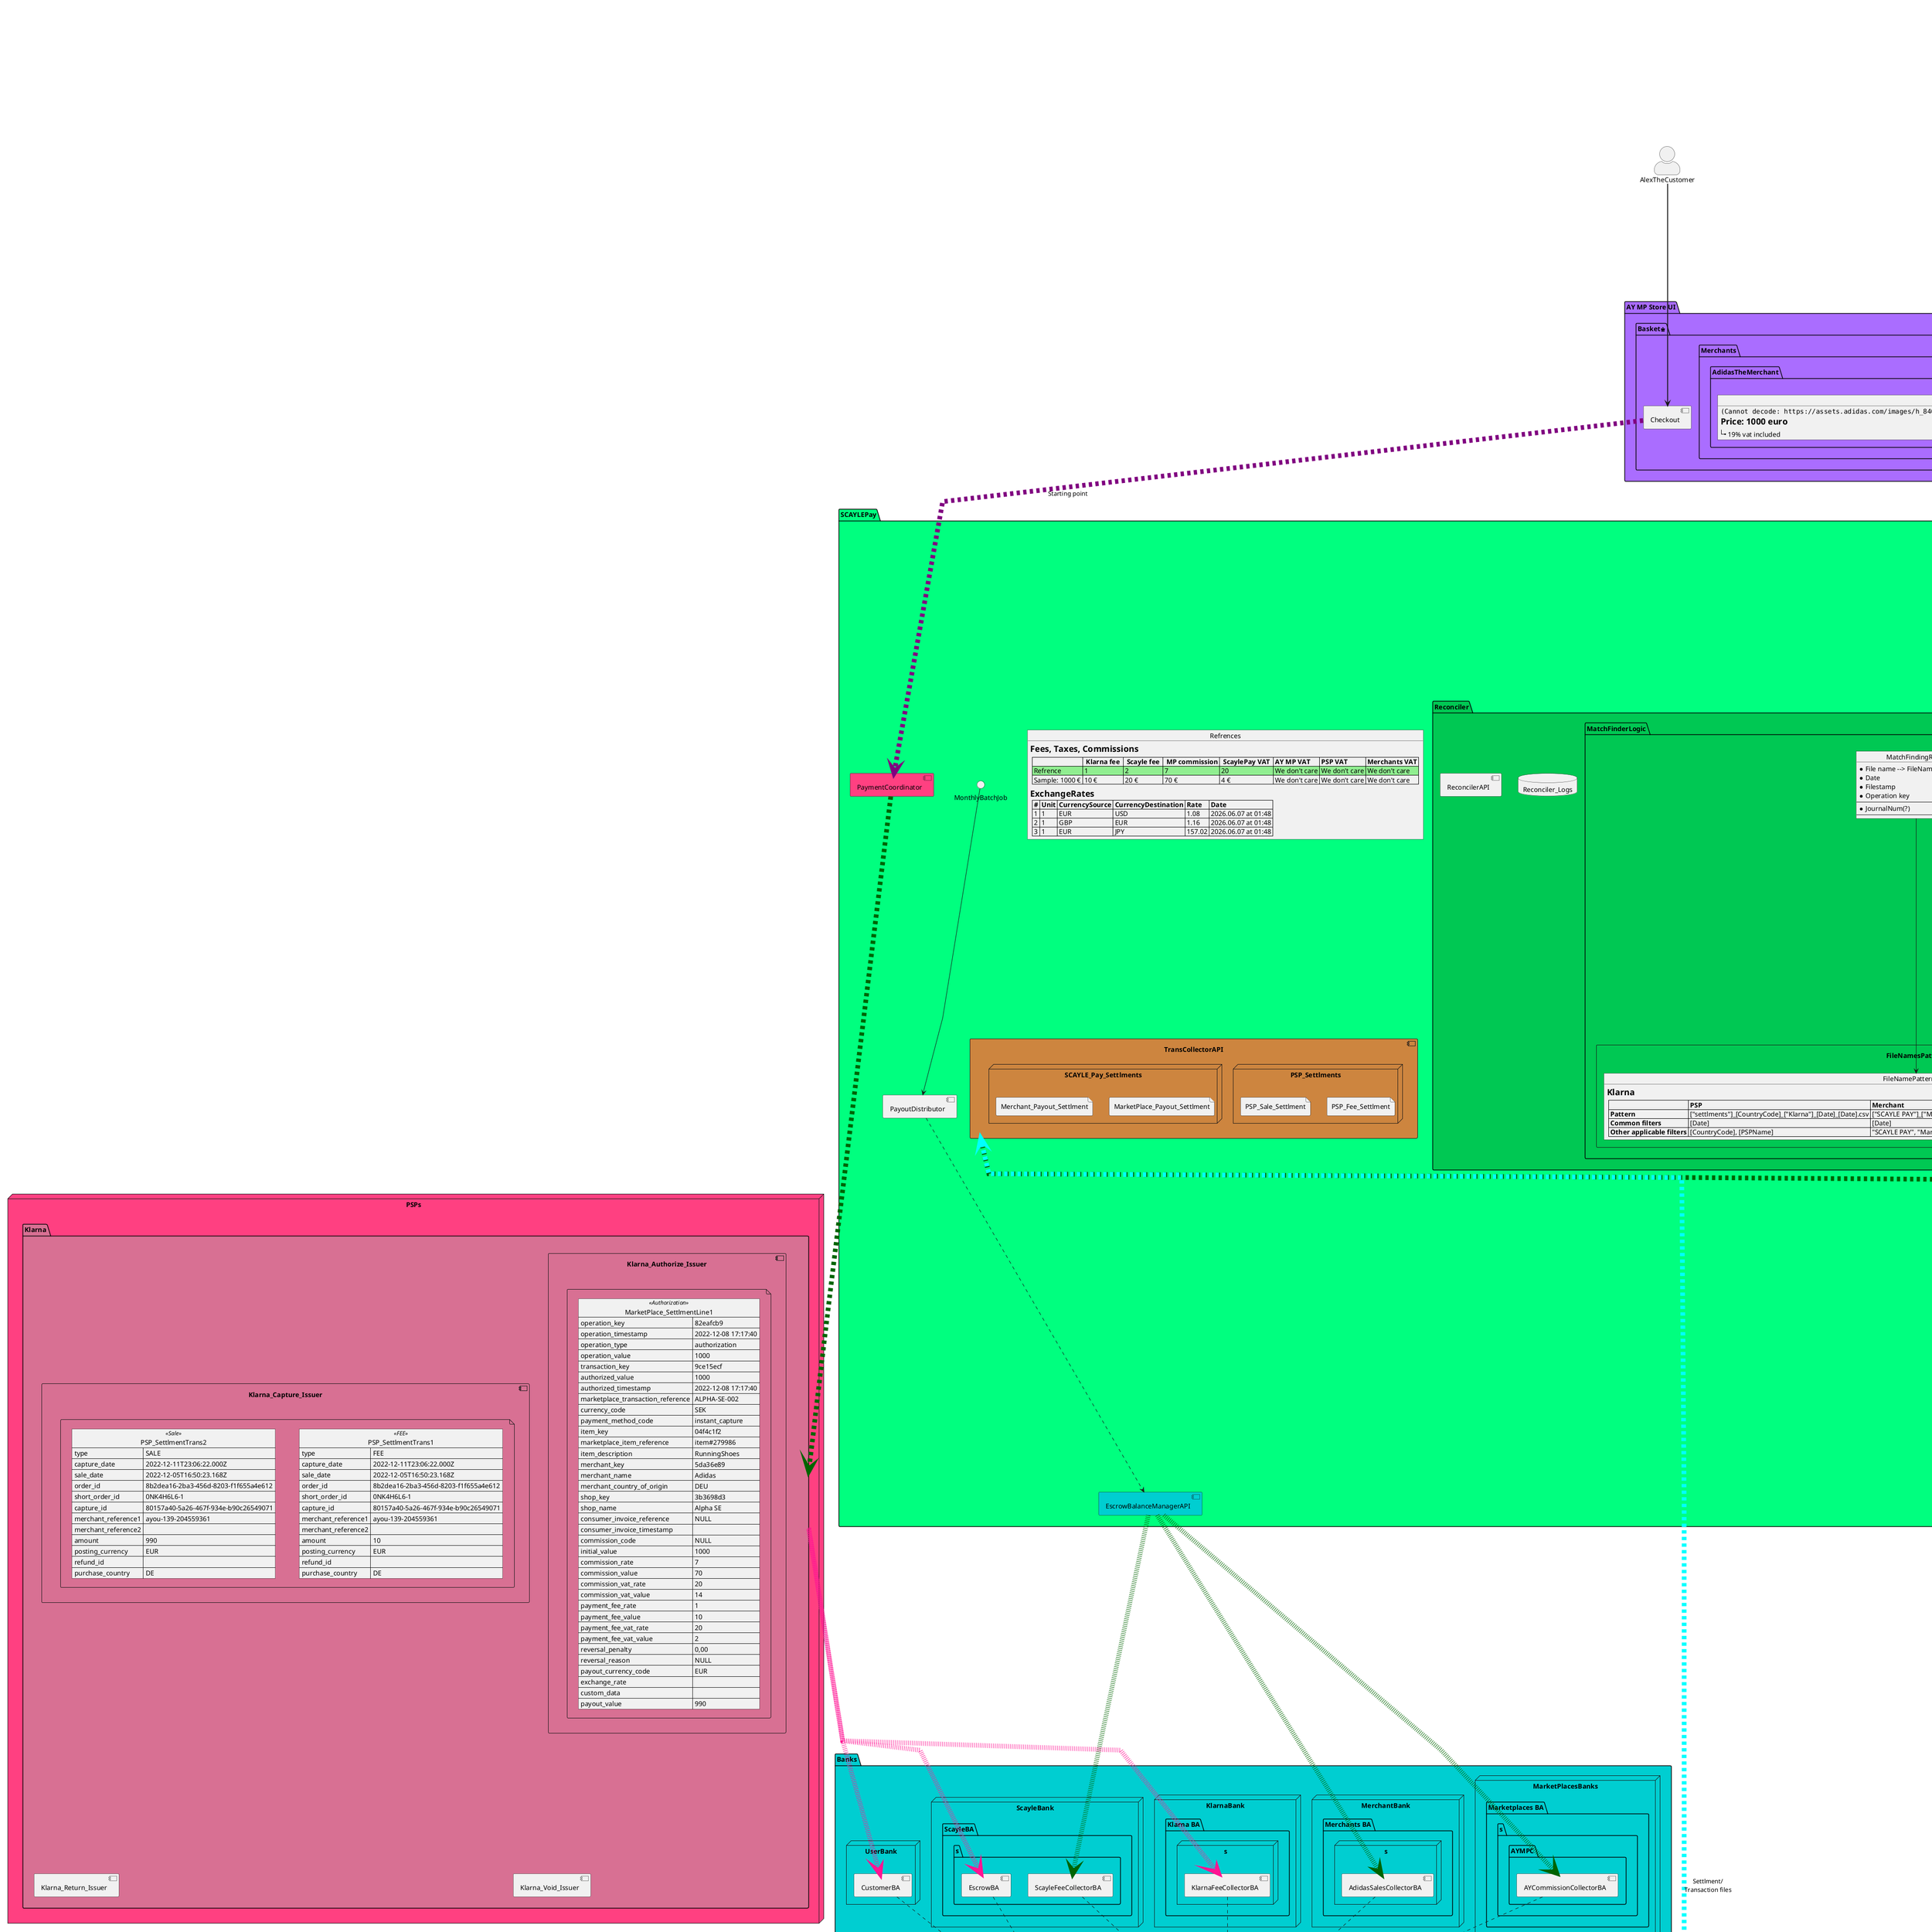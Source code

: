 @startuml SCAYLE_AY_V09
allowmixing
title AY Marketplace Components Diagram
'Styling
together{
    skinparam actorStyle awesome
    'top to bottom direction
    top to bottom direction
    skinparam ranksep 150
    skinparam linetype polyline
    'skinparam linetype ortho
}

'Questions
together{
    /'
    TODOS:
    --------
    Non technical quesitons:
    14- Is this system scalable, as the # of trans grows?
    15- Does this system offer real time processing? e.g. Immediate updates to acocunt balances and trans status
    19- Are settlings and clearings between parties also possible?
    20- Is a robust error handling and failure recovery in place?
    22- Concurrency and Consistency: Does system handle concurrent transactions and maintain data consistency across distributed systems?
    --------
    27- (Scalability)Are scaling mechanisms like load balancers and auto-scaling used effectively?
    28- (Scalability)How well does the system maintain performance under heavy loads?
    29- (Reliability)Are there mechanisms in place to handle and recover from failures gracefully?
    30- (Performance)Are there any performance bottlenecks in the system, and how are they addressed?
    32- (Extendibility)How easily can new features or functionalities be added to the system?
    33- (Extendibility)Are there well-defined extension points and APIs for integration?
    34- (Testability)How easy is it to test individual components in isolation?
    35- (Testability)Are there automated test suites covering critical functionalities?
    36- (Cost)How cost-effective is the architecture in terms of infrastructure and maintenance?
    37- (Cost)Are there any opportunities to optimize costs without sacrificing performance or reliability?
    '/
}
'Ideas
together{
    /'
    !$data= {"parts":
        [
            {"shape": "cloud",    "name": "id1", "colour": "#palegreen", "desc": "some text"},
            {"shape": "folder",   "name": "id2", "colour": "#lightblue", "desc": "more text"},
            {"shape": "database", "name": "id3", "colour": "#pink",      "desc": "even more text"}
        ]
    }
    rectangle Outer {
        rectangle Inner #tan as "
            {
                {
                    json $data
                }
            }"
    }
    '/
}
'Preprocesses
together{
    !$nowDT = %date("yyyy.MM.dd' at 'HH:mm")
    !$SALE = {"Total": 1000}
    !$PSP = {"FeeRate": 1, "FeeValue": 10, "TaxRate": 20, "TaxValue": 2}
    !$SCAYLE = {"FeeRate": 2, "FeeValue": 20, "TaxCode": "VAT", "TaxRate": 20, "TaxValue": 4}
    !$MP = {"CommissionRate": 7, "CommissionValue": 70, "TaxCode": "VAT", "TaxRate": 20, "TaxValue": 14}
    !$MERCHANT = {"SaleCutRate": 90, "SaleValue": 900}
    together{
        together{
            !function $SC_Assets()
                !$a = %intval($SALE.Total)
                !return $a
            !endfunction

            !function $SC_Liabilities()
                !$a = %intval($PSP.FeeValue)
                !$b = %intval($MP.CommissionValue)
                !$c = %intval($SCAYLE.TaxValue)
                !$d = %intval($MERCHANT.SaleValue)
                !return $a + $b + $c + $d
            !endfunction

            !function $SC_Equities()
                !return $SC_Assets()-$SC_Liabilities()
            !endfunction
        }
        together{
            !function $MP_Assets()
                !$a = %intval($MP.CommissionValue)
                !return $a
            !endfunction

            !function $MP_Liabilities()
                !$a = %intval($MP.TaxValue)
                !return $a
            !endfunction

            !function $MP_Equities()
                !return $MP_Assets()-$MP_Liabilities()
            !endfunction
        }
        !function $PSP_Payout()
            !$a = %intval($SALE.Total)
            !$b = %intval($PSP.FeeValue)
            !return ($a)-($b)
        !endfunction
    }
}
'Definations
together{
    actor AlexTheCustomer
    package "AY MP Store UI" #AA6DFF{
        package "Basket<&basket>" {
            package "Merchants" {
                package "AdidasTheMerchant" {
                    object RunningShoes{
                        <img:https://assets.adidas.com/images/h_840,f_auto,q_auto,fl_lossy,c_fill,g_auto/2a933a19fc8b468a9c82af9c00ed602b_9366/Adistar_2.0_Running_Shoes_Red_HP5644_011_hover_standard.jpg{scale=0.2}>
                        =Price: 1000 euro
                        |_ 19% vat included
                    }
                }
            }
            component [Checkout]
        }
    }
    node "PSPs" #FF4081{
        package Klarna #PaleVioletRed{
            component Klarna_Authorize_Issuer{
                file {
                    json MarketPlace_SettlmentLine1<<Authorization>> {
                        "operation_key": "82eafcb9",
                        "operation_timestamp": "2022-12-08 17:17:40",
                        "operation_type": "authorization",
                        "operation_value": $SALE.Total,
                        "transaction_key": "9ce15ecf",
                        "authorized_value": $SALE.Total,
                        "authorized_timestamp": "2022-12-08 17:17:40",
                        "marketplace_transaction_reference": "ALPHA-SE-002",
                        "currency_code": "SEK",
                        "payment_method_code": "instant_capture",
                        "item_key": "04f4c1f2",
                        "marketplace_item_reference": "item#279986",
                        "item_description": "RunningShoes",
                        "merchant_key": "5da36e89",
                        "merchant_name": "Adidas",
                        "merchant_country_of_origin": "DEU",
                        "shop_key": "3b3698d3",
                        "shop_name": "Alpha SE",
                        "consumer_invoice_reference": "NULL",
                        "consumer_invoice_timestamp": "",
                        "commission_code": "NULL",
                        "initial_value": $SALE.Total,
                        "commission_rate": $MP.CommissionRate,
                        "commission_value": $MP.CommissionValue,
                        "commission_vat_rate": $MP.TaxRate,
                        "commission_vat_value": $MP.TaxValue,
                        "payment_fee_rate": $PSP.FeeRate,
                        "payment_fee_value": $PSP.FeeValue,
                        "payment_fee_vat_rate": $PSP.TaxRate,
                        "payment_fee_vat_value": $PSP.TaxValue,
                        "reversal_penalty": "0,00",
                        "reversal_reason": "NULL",
                        "payout_currency_code": "EUR",
                        "exchange_rate": "",
                        "custom_data": "",
                        "payout_value": $PSP_Payout()
                    }
                }
            }
            component Klarna_Capture_Issuer{
                file {
                    json PSP_SettlmentTrans1<<FEE>> {
                        "type": "FEE",
                        "capture_date": "2022-12-11T23:06:22.000Z",
                        "sale_date": "2022-12-05T16:50:23.168Z",
                        "order_id": "8b2dea16-2ba3-456d-8203-f1f655a4e612",
                        "short_order_id": "0NK4H6L6-1",
                        "capture_id": "80157a40-5a26-467f-934e-b90c26549071",
                        "merchant_reference1": "ayou-139-204559361",
                        "merchant_reference2": "",
                        "amount": $PSP.FeeValue,
                        "posting_currency": "EUR",
                        "refund_id": "",
                        "purchase_country": "DE"
                    }
                    json PSP_SettlmentTrans2<<Sale>>{
                        "type": "SALE",
                        "capture_date": "2022-12-11T23:06:22.000Z",
                        "sale_date": "2022-12-05T16:50:23.168Z",
                        "order_id": "8b2dea16-2ba3-456d-8203-f1f655a4e612",
                        "short_order_id": "0NK4H6L6-1",
                        "capture_id": "80157a40-5a26-467f-934e-b90c26549071",
                        "merchant_reference1": "ayou-139-204559361",
                        "merchant_reference2": "",
                        "amount": $PSP_Payout(),
                        "posting_currency": "EUR",
                        "refund_id": "",
                        "purchase_country": "DE"
                    }
                }
            }
            component Klarna_Void_Issuer
            component Klarna_Return_Issuer
        }
    }
    package "SCAYLEPay" #SpringGreen{
        object Refrences{
            =Fees, Taxes, Commissions
            |= |=  Klarna fee  |=  Scayle fee  |=  MP commission |=  ScaylePay VAT  |= AY MP VAT |= PSP VAT |= Merchants VAT |
            <#lightgreen>| Refrence | $PSP.FeeRate  | $SCAYLE.FeeRate | $MP.CommissionRate | $SCAYLE.TaxRate | We don't care | We don't care | We don't care |
            | Sample: $SALE.Total € | $PSP.FeeValue €  | $SCAYLE.FeeValue € | $MP.CommissionValue € | $SCAYLE.TaxValue € | We don't care | We don't care | We don't care |

            =ExchangeRates
            |= # |= Unit |= CurrencySource |= CurrencyDestination |= Rate |= Date |
            | 1 | 1 | EUR | USD | 1.08 | $nowDT |
            | 2 | 1 | GBP | EUR | 1.16 | $nowDT |
            | 3 | 1 | EUR | JPY | 157.02 | $nowDT |
        }
        component PaymentCoordinator #FF4081
        () "MonthlyBatchJob"
        component PayoutDistributor
        together{
            component MarketPlacePayoutIssuer {
                file {
                    json MarketPlace_SettlmentLine2<<Capture>> {
                        "operation_key": "493c887f",
                        "operation_timestamp": "2022-12-09 18:15:16",
                        "operation_type": "capture",
                        "operation_value": $MP.CommissionValue,
                        "transaction_key": "9ce15ecf",
                        "authorized_value": $MP.CommissionValue,
                        "authorized_timestamp": "2022-12-08 17:17:40",
                        "marketplace_transaction_reference": "ALPHA-SE-002",
                        "currency_code": "EUR",
                        "payment_method_code": "instant_capture",
                        "item_key": "04f4c1f2",
                        "marketplace_item_reference": "item#279986",
                        "item_description": "RunningShoes",
                        '-----------------------------
                        'These fields are extra
                        "merchant_key": "5da36e89",
                        "merchant_name": "Adidas",
                        "merchant_country_of_origin": "DEU",
                        '-----------------------------
                        "shop_key": "3b3698d3",
                        "shop_name": "Alpha SE",
                        '-----------------------------
                        'Invoice number differs
                        "consumer_invoice_reference": "invoice-2023#0051",
                        '-----------------------------
                        "consumer_invoice_timestamp": "2022-12-09 18:00:52",
                        "commission_code": "shirts_children",
                        "<color:#red>initial_value": $SALE.Total,
                        "commission_rate": $MP.CommissionRate,
                        "commission_value": $MP.CommissionValue,
                        "commission_vat_rate": $MP.TaxRate,
                        "commission_vat_value": $MP.TaxValue,
                        '------------------------------
                        'These fields are extra
                        "<color:#red>payment_fee_rate": $SCAYLE.FeeRate,
                        "payment_fee_value": $SCAYLE.FeeValue,
                        "payment_fee_vat_rate": $SCAYLE.TaxRate,
                        "payment_fee_vat_value": $SCAYLE.TaxValue,
                        '------------------------------
                        "reversal_penalty": "0,00",
                        "reversal_reason": "NULL",
                        "payout_currency_code": "EUR",
                        "exchange_rate": "1",
                        "custom_data": "",
                        "payout_value": $MP.CommissionValue
                    }
                }
            }
            component MerchantPayoutIssuer{
                file {
                    json MerchantTrans1<<Capture>> {
                        "operation_key" : "338c8bd8",
                        "operation_timestamp": "2022-12-09 21:36:52",
                        "operation_type": "capture",
                        "operation_amount": $MERCHANT.SaleValue,
                        "transaction_key": "9ce15ecf",
                        "authorized_amount": $MERCHANT.SaleValue,
                        "authorized_timestamp": " 2022-12-08 17:17:40",
                        "marketplace_transaction_reference": "ALPHA-SE-002",
                        "currency_code": "EUR",
                        "payment_method_code": "instant_capture",
                        "item_key": "5c46693c",
                        "marketplace_item_reference": "item#39998",
                        "item_description": "RunningShoes",
                        "shop_key": "3b3698d3",
                        "shop_name": "Alpha SE",
                        "consumer_invoice_reference": "invoice-2023#0005",
                        "consumer_invoice_timestamp": " 2022-12-09 21:22:28",
                        "commission_code": "shirts_children",
                        "initial_amount": $SALE.Total,
                        "commission_rate": $MP.CommissionRate,
                        "commission_amount": $MP.CommissionValue,
                        "commission_vat_rate": $MP.TaxRate,
                        "commission_vat_amount": $MP.TaxValue,
                        "reversal_penalty": 0,
                        "reversal_reason": "NULL",
                        "payout_currency_code": "EUR",
                        "exchange_rate": 1,
                        "custom_data": "forceclose=true",
                        "payout_value": $MERCHANT.SaleValue
                    }
                }
            }
        }
        component TransCollectorAPI #Peru{
            node PSP_Settlments{
                file PSP_Fee_Settlment
                file PSP_Sale_Settlment
            }
            node SCAYLE_Pay_Settlments{
                file MarketPlace_Payout_Settlment
                file Merchant_Payout_Settlment
            }
        }
        component EscrowBalanceManagerAPI #DarkTurquoise
        package ScayleAuditingControlCenter #MediumPurple{
            package Notifier{
                component EmailNotifier
                component SMSNotifier
                component PushNotifier
                component CallingNotifier
            }
            package Reporter{
                component PowerBIReporter
                component SSRSReporter
                component ExcelReporter
            }
        }
        package Reconciler #00C853 {
            database Reconciler_Logs
            component [ReconcilerAPI]
            package "MatchFinderLogic" {
                component [MatchFinderAPI]
                object MatchFindingRules {
                    * File name --> FileNamePatternMap
                    * Date
                    * Filestamp
                    * Operation key
                    ---
                    * JournalNum(?)
                    ---
                }
                component FileNamesPattern {
                    object FileNamePatternMap{
                        = Klarna
                        |=  |= PSP |= Merchant |= MarketPlace |
                        | **Pattern** | ["settlments"]_[CountryCode]_["Klarna"]_[Date]_[Date].csv | ["SCAYLE PAY"]_["Marketplace"]_["Settlement"]_[Date].csv | ["SCAYLE PAY"]_["Merchant"]_["Settlement"]_[Date].csv |
                        | **Common filters** | [Date] | [Date] | [Date] |
                        | **Other applicable filters** | [CountryCode], [PSPName] | "SCAYLE PAY", "Marketplace" | "Merchant" |
                    }
                }
            }
        }
    }
    package Cupa<<Business Spend Management>> #AliceBlue{
        object CupaBSM{
            <img:https://www.coupa.com/themes/coupa_8/logo.svg>
        }
    }
    package "ServiceMiddlewareLayer" #5094FC{
        package "MonitoringAndAuditing"<<Write-only>> #Chartreuse{
            database AuditingAPI_Logs
            node AuditingAPI
        }
        component EntryPoint #DarkOrchid{
            database EntryPoint_Logs
            object RateLimiter{
                <img:https://cdn-icons-png.flaticon.com/128/2581/2581958.png>
            }
            object LoadBalancer{
                <img:https://cdn-icons-png.flaticon.com/128/429/429121.png>
            }
        }
        queue FlowOrchestrator #Tomato {
            legend
            = Guarantees
            ----
            *Exactly-once delivery
            |_ Retry
            |_ Idempotency check
            end legend

            portin Validate
            portin Upload
            portin Download
            portin Transform
            'portin Reconcile
            portin Aggregate
            portin Generate
            portin Save

            portout Validated
            portout Uploaded
            portout Downloaded
            portout Transformed
            'portout Reconciled
            portout Aggregated
            portout Generated
            portout Saved
            portout Log

            object RoutingLogic{
                |= RoutineID |= Source |= Direction |= Destination Node |= Next Station |= Type of op. |= Status |= Logging Individually|
                | 1 | Validate | => | ValidatorAPI | 2 | Async | Enabled | Yes |
                | 2 | Validated | => | Upload | 3 | Async | Enabled | Yes |
                | 3 | Upload | => | UploaderAPI | 4 | Async | Enabled | Yes |
                | 4 | Uploaded | => | Download | 5 | Async | Enabled | Yes |
                | 5 | Download | => | MasterDataDownloaderAPI | 6 | Async | Enabled | Yes |
                | 6 | Downloaded | => | Transform | 7 | Async | Enabled | Yes |
                | 7 | Transform | => | TransformerAPI | 8 | Async | Enabled | Yes |
                '<#LightCoral>| 8 | Transformed | => | Reconcile | 9 | Async | Enabled | Yes |
                '<#LightCoral>| 9 | Reconcile | => | ReconcilerAPI | 10 | Async | Enabled | Yes |
                '<#LightCoral>| 10 | Reconciled | => | Aggregate | 11 | Async | Enabled | Yes |
                | 11 | Transformed | => | Aggregate | 12 | Async | Enabled | Yes |
                
                | 11 | Aggregate | => | AggregatorAPI | 12 | Async | Enabled | Yes |
                | 12 | Aggregated | => | Generate | 13 | Async | Enabled | Yes |
                | 13 | Generate | => | ResultGeneratorAPI | 14 | Async | Enabled | Yes |
                | 14 | Generated | => | Save | 15 | Async | Enabled | Yes |
                | 15 | Save | => | ResultSaverAPI | 16 | Async | Enabled | Yes |
                | 16 | Saved | => | Log | 0 | Async | Enabled | Yes |
            }
        }
        package APIGateway #LightYellow{
            database APIGateway_Logs
            package UniqueIDGenerator #DimGray{
                database UniqueIDGeneratorAPI_Logs
                component UniqueIDGeneratorAPI
                object NumSeqeuenceRef{
                    |= # |= Application | Purpose |= FixedString |= NextNumber |= IncrementBy | Algorithm |
                    | 1 | UploaderAPI | PSPSettle | psp-sc- | 000000007 | 1 | Increment |
                    | 2 | UploaderAPI | MPSettle | sc-mp- | 000000005 | 1 | Increment |
                    | 3 | UploaderAPI | MerchantSettle | sc-merch- | 000000004 | 1 | Increment |
                    | 4 | AggregatorAPI | Aggregate | sc-agg- | 000000010 | 1 | Increment |
                    | 5 | TransformerAPI | InitialTransform | sc-trans-init- | 000000017 | 1 | Increment |
                    | 6 | TransformerAPI | FinalTransform | sc-trans-final- | 000000017 | 1 | Increment |
                    | 7 | ResultSaverAPI | OutputFileName | sc-file-out- | 000000006 | 1 | Increment |
                }
            }
            package Validator #LightCyan{
                component ValidatorAPI
                database Validator_Logs
            }
            package Uploader #Peru {
                component UploaderAPI
                database Uploader_Logs
            }
            package MasterDataDownloader #LightSeaGreen{
                component MasterDataDownloaderAPI
                database MasterDataDownloader_Logs
            }
            
            package Aggregator #FF6F00 {
                database Aggregator_Logs
                component [AggregatorAPI]
                component [AggregatingRules] {
                    object Grouping {
                        * MerchantCode
                        * Date
                    }
                }
            }
            package Transformer #FFD600{
                database Transformer_Logs
                component [TransformerAPI]
                component [TransformingRules]
                component [TransformingMaps] {
                    map intial {
                        XML => CSV
                        CVS => JSON
                        AmountStr => Integer
                        DateFormat => YY MM DD HH MM SS
                        "operartion_value" => "OpValue"
                        "operation_amount" => "OpValue"
                    }
                    map final {
                        OpValue => NetAmount
                        FinancialDimensionConvension => Channel-Merchant-ShopKey
                    }
                }
            }
            package ResultGenerator #OliveDrab{
                database ResultGenerator_Logs
                component [ResultGeneratorAPI]
                component [ChoosingResultTemplateRules]
                object ResultTemplates {
                    * GL_Jour
                    * Corrective_Jour
                    * Customer_Invoice
                    * FreeText_Invoice
                    * CreditNote
                }
            }
            package ResultSaver #LightCoral{
                component ResultSaverAPI
                database ResultSaver_Logs
            }
        }
    }
    package "<color:white>Persistance" as Persistance #DarkOrchid {
        component UniversalTransTracker #OrangeRed{
            database UniversalStatusDB<<NoSQL>> as"
            =Klarna_Authorization
            |= internal_operation_unique_id |= file_name |= Operation_key |= transaction_key |= operation_timestamp |= operation_type |= Phase |= status |= JournalNum |= Voucher |= description |= datetime |
            | sc-file-out-000000000001 | settlements_DE_Klarna_221112_221212.csv | 82eafcb9 | 9ce15ecf | 2023-07-26T18:11:14:09UTC | authorization | Validation | <color:green>Succeeded |  |  |  | 2023-07-26T18:11:10:09UTC |
            | sc-file-out-000000000002 | settlements_DE_Klarna_221112_221212.csv | 82eafcb9 | 9ce15ecf | 2023-07-26T18:11:14:09UTC | authorization | Uplaoding | <color:green>Succeeded |  |  |  | 2023-07-26T18:11:10:09UTC |
            | sc-file-out-000000000003 | settlements_DE_Klarna_221112_221212.csv | 82eafcb9 | 9ce15ecf | 2023-07-26T18:11:14:09UTC | authorization | Transformation | <color:green>Succeeded |  |  |  | 2023-07-26T18:11:10:09UTC |
            | sc-file-out-000000000004 | settlements_DE_Klarna_221112_221212.csv | 82eafcb9 | 9ce15ecf | 2023-07-26T18:11:14:09UTC | authorization | Reconiliation | <color:green>Succeeded |  |  | [ReferenceFileName: SCAYLE_Pay_2022_12_11.csv] | 2023-07-26T18:11:10:09UTC |
            | sc-file-out-000000000005 | settlements_DE_Klarna_221112_221212.csv | 82eafcb9 | 9ce15ecf | 2023-07-26T18:11:14:09UTC | authorization | Aggregation | <color:green>Succeeded |  |  | [AggregationId: 0000000000009182] | 2023-07-26T18:11:10:09UTC |
            | sc-file-out-000000000006 | settlements_DE_Klarna_221112_221212.csv | 82eafcb9 | 9ce15ecf | 2023-07-26T18:11:14:09UTC | authorization | ResultGeneration | <color:green>Succeeded |  |  |  | 2023-07-26T18:11:10:09UTC |
            | sc-file-out-000000000007 | settlements_DE_Klarna_221112_221212.csv | 82eafcb9 | 9ce15ecf | 2023-07-26T18:11:14:09UTC | authorization | ResultPersistance | <color:green>Succeeded |  |  |  | 2023-07-26T18:11:10:09UTC |
            | sc-file-out-000000000008 | settlements_DE_Klarna_221112_221212.csv | 82eafcb9 | 9ce15ecf | 2023-07-26T18:11:14:09UTC | authorization | SendingOut | <color:green>Succeeded |  |  | [OutputFileName: sc-file-out-000000001.zip] | 2023-07-26T18:11:10:09UTC |
            | sc-file-out-000000000009 | settlements_DE_Klarna_221112_221212.csv | 82eafcb9 | 9ce15ecf | 2023-07-26T18:11:14:09UTC | authorization | Ledgered | <color:green>Succeeded | GLJour-0000000015 | SCAP-Jour-0000000000598927 | [LegalEntity: SCAP, JournalNum: GLJour-0000000015, Voucher: SCAP-Jour-0000000000598927] | 2023-07-26T18:11:10:09UTC |
            ===
            =Klarna_SALE
            |= internal_operation_unique_id |= file_name |= order_id |= Operation_type |= capture_date |= Phase |= status |= JournalNum |= Voucher |= description |= datetime |
            | sc-file-out-000000000010 | settlements_DE_klarna_221112_221212.csv | 8b2dea16-2ba3-456d-8203-f1f655a4e612 | SALE | 2022-12-11T23:06:22.000Z | Validation | <color:green>Succeeded |  |  |  | 2023-07-26T18:11:10:09UTC |
            | sc-file-out-000000000011 | settlements_DE_klarna_221112_221212.csv | 8b2dea16-2ba3-456d-8203-f1f655a4e612 | SALE | 2022-12-11T23:06:22.000Z | Uplaoding| <color:green>Succeeded |  |  |  | 2023-07-26T18:11:11:09UTC |
            | sc-file-out-000000000012 | settlements_DE_klarna_221112_221212.csv | 8b2dea16-2ba3-456d-8203-f1f655a4e612 | SALE | 2022-12-11T23:06:22.000Z | Transformation| <color:green>Succeeded |  |  |  | 2023-07-26T18:11:12:09UTC |
            | sc-file-out-000000000013 | settlements_DE_klarna_221112_221212.csv | 8b2dea16-2ba3-456d-8203-f1f655a4e612 | SALE | 2022-12-11T23:06:22.000Z | Reconiliation| <color:green>Succeeded |  |  | [ReferenceFileName: SCAYLE_Pay_2022_12_11.csv] | 2023-07-26T18:11:13:09UTC |
            | sc-file-out-000000000014 | settlements_DE_klarna_221112_221212.csv | 8b2dea16-2ba3-456d-8203-f1f655a4e612 | SALE | 2022-12-11T23:06:22.000Z | Aggregation| <color:green>Succeeded |  |  | [AggregationId: 0000000000009183] | 2023-07-26T18:11:14:09UTC |
            | sc-file-out-000000000015 | ettlements_DE_klarna_221112_221212.csv | 8b2dea16-2ba3-456d-8203-f1f655a4e612 | SALE | 2022-12-11T23:06:22.000Z | ResultGeneration| <color:green>Succeeded |  |  |  | 2023-07-26T18:15:10:09UTC |
            | sc-file-out-000000000016 | settlements_DE_klarna_221112_221212.csv | 8b2dea16-2ba3-456d-8203-f1f655a4e612 | SALE | 2022-12-11T23:06:22.000Z | ResultPersistance| <color:green>Succeeded |  |  |  | 2023-07-26T18:11:16:09UTC |
            | sc-file-out-000000000017 | settlements_DE_klarna_221112_221212.csv | 8b2dea16-2ba3-456d-8203-f1f655a4e612 | SALE | 2022-12-11T23:06:22.000Z | SendingOut| <color:red>Failed |  |  | [Destination: SCAYLEPayERP, ResponseCode: 429, ErrorMessage: "Too many requests"] | 2023-07-26T18:11:17:09UTC |
            | sc-file-out-000000000018 | settlements_DE_klarna_221112_221212.csv | 8b2dea16-2ba3-456d-8203-f1f655a4e612 | SALE | 2022-12-11T23:06:22.000Z | SendingOut| <color:green>Succeeded |  |  | [[ReferenceOperation: sc-file-out-000000002],[OutputFileName: sc-file-out-000000000018.zip]] | 2023-07-26T18:11:18:09UTC |
            | sc-file-out-000000000019 | settlements_DE_klarna_221112_221212.csv | 8b2dea16-2ba3-456d-8203-f1f655a4e612 | SALE | 2022-12-11T23:06:22.000Z | Ledgered | <color:green>Succeeded | GLJour-0000000016 | SCAP-Jour-0000000000598928 | [LegalEntity: SCAP, JournalNum: GLJour-0000000016, Voucher: SCAP-Jour-0000000000598928] | 2023-07-27T18:11:17:09UTC |
            ===
            =Klarna_Fee
            |= internal_operation_unique_id |= file_name |= order_id |= Operation_type |= capture_date |= Phase |= status |= JournalNum |= Voucher |= description |= datetime |
            | sc-file-out-000000000020 | settlements_DE_klarna_221112_221212.csv | 8b2dea16-2ba3-456d-8203-f1f655a4e612 | FEE | 2022-12-11T23:06:22.000Z | Validation | <color:green>Succeeded |  |  |  | 2023-07-26T18:11:10:09UTC |
            | sc-file-out-000000000021 | settlements_DE_klarna_221112_221212.csv | 8b2dea16-2ba3-456d-8203-f1f655a4e612 | FEE | 2022-12-11T23:06:22.000Z | Uplaoding| <color:green>Succeeded |  |  |  | 2023-07-26T18:11:11:09UTC |
            | sc-file-out-000000000022 | settlements_DE_klarna_221112_221212.csv | 8b2dea16-2ba3-456d-8203-f1f655a4e612 | FEE | 2022-12-11T23:06:22.000Z | Transformation| <color:green>Succeeded |  |  |  | 2023-07-26T18:11:12:09UTC |
            | sc-file-out-000000000023 | settlements_DE_klarna_221112_221212.csv | 8b2dea16-2ba3-456d-8203-f1f655a4e612 | FEE | 2022-12-11T23:06:22.000Z | Reconiliation| <color:green>Succeeded |  |  | [ReferenceFileName: SCAYLE_Pay_2022_12_11.csv] | 2023-07-26T18:11:13:09UTC |
            | sc-file-out-000000000024 | settlements_DE_klarna_221112_221212.csv | 8b2dea16-2ba3-456d-8203-f1f655a4e612 | FEE | 2022-12-11T23:06:22.000Z | Aggregation| <color:green>Succeeded |  |  | [AggregationId: 0000000000009184] | 2023-07-26T18:11:14:09UTC |
            | sc-file-out-000000000025 | settlements_DE_klarna_221112_221212.csv | 8b2dea16-2ba3-456d-8203-f1f655a4e612 | FEE | 2022-12-11T23:06:22.000Z | ResultGeneration| <color:green>Succeeded |  |  |  | 2023-07-26T18:15:10:09UTC |
            | sc-file-out-000000000026 | settlements_DE_klarna_221112_221212.csv | 8b2dea16-2ba3-456d-8203-f1f655a4e612 | FEE | 2022-12-11T23:06:22.000Z | ResultPersistance| <color:green>Succeeded |  |  |  | 2023-07-26T18:11:16:09UTC |
            | sc-file-out-000000000027 | settlements_DE_klarna_221112_221212.csv | 8b2dea16-2ba3-456d-8203-f1f655a4e612 | FEE | 2022-12-11T23:06:22.000Z | SendingOut| <color:red>Failed |  |  | [Destination: SCAYLEPayERP, ResponseCode: 429, ErrorMessage: "Too many requests"] | 2023-07-26T18:11:17:09UTC |
            | sc-file-out-000000000028 | settlements_DE_klarna_221112_221212.csv | 8b2dea16-2ba3-456d-8203-f1f655a4e612 | FEE | 2022-12-11T23:06:22.000Z | SendingOut| <color:green>Succeeded |  |  | [[ReferenceOperation: sc-file-out-000000003],[OutputFileName: sc-file-out-000000000028.zip]] | 2023-07-26T18:11:18:09UTC |
            | sc-file-out-000000000029 | settlements_DE_klarna_221112_221212.csv | 8b2dea16-2ba3-456d-8203-f1f655a4e612 | FEE | 2022-12-11T23:06:22.000Z | Ledgered | <color:green>Succeeded | GLJour-0000000017 | SCAP-Jour-0000000000598929 | [LegalEntity: SCAP, JournalNum: GLJour-0000000017, Voucher: SCAP-Jour-0000000000598929] | 2023-07-27T18:11:17:09UTC |
            ===
            =MarketPlacePayout
            |= internal_operation_unique_id |= file_name |= Operation_key |= transaction_key |= operation_timestamp |= operation_type |= Phase |= status |= JournalNum |= Voucher |= description |= datetime |
            | sc-file-out-000000000030 | SCAYLE_PAY_Marketplace_Settlement_2022_12_12.csv | 493c887f | 9ce15ecf | 2022-12-09 18:15:16 | capture | Validation | <color:green>Succeeded |  |  |  | 2023-07-26T18:11:10:09UTC |
            | sc-file-out-000000000031 | SCAYLE_PAY_Marketplace_Settlement_2022_12_12.csv | 493c887f | 9ce15ecf | 2023-07-26T18:11:14:09UTC | capture | Uplaoding | <color:green>Succeeded |  |  |  | 2023-07-26T18:11:10:09UTC |
            | sc-file-out-000000000032 | SCAYLE_PAY_Marketplace_Settlement_2022_12_12.csv | 493c887f | 9ce15ecf | 2023-07-26T18:11:14:09UTC | capture | Transformation | <color:green>Succeeded |  |  |  | 2023-07-26T18:11:10:09UTC |
            | sc-file-out-000000000033 | SCAYLE_PAY_Marketplace_Settlement_2022_12_12.csv | 493c887f | 9ce15ecf | 2023-07-26T18:11:14:09UTC | capture | Reconiliation | <color:green>Succeeded |  |  | [ReferenceFileName: SCAYLE_Pay_2022_12_11.csv] | 2023-07-26T18:11:10:09UTC |
            | sc-file-out-000000000034 | SCAYLE_PAY_Marketplace_Settlement_2022_12_12.csv | 493c887f | 9ce15ecf | 2023-07-26T18:11:14:09UTC | capture | Aggregation | <color:green>Succeeded |  |  | [AggregationId: 0000000000009185] | 2023-07-26T18:11:10:09UTC |
            | sc-file-out-000000000035 | SCAYLE_PAY_Marketplace_Settlement_2022_12_12.csv | 493c887f | 9ce15ecf | 2023-07-26T18:11:14:09UTC | capture | ResultGeneration | <color:green>Succeeded |  |  |  | 2023-07-26T18:11:10:09UTC |
            | sc-file-out-000000000036 | SCAYLE_PAY_Marketplace_Settlement_2022_12_12.csv | 493c887f | 9ce15ecf | 2023-07-26T18:11:14:09UTC | capture | ResultPersistance | <color:green>Succeeded |  |  |  | 2023-07-26T18:11:10:09UTC |
            | sc-file-out-000000000037 | SCAYLE_PAY_Marketplace_Settlement_2022_12_12.csv | 493c887f | 9ce15ecf | 2023-07-26T18:11:14:09UTC | capture | SendingOut | <color:green>Succeeded |  |  | [OutputFileName: sc-file-out-000000004.zip] | 2023-07-26T18:11:10:09UTC |
            | sc-file-out-000000000038 | SCAYLE_PAY_Marketplace_Settlement_2022_12_12.csv | 493c887f | 9ce15ecf | 2023-07-26T18:11:14:09UTC | capture | Ledgered | <color:green>Succeeded | GLJour-0000000018 | SCAP-Jour-0000000000598930 | [LegalEntity: SCAP, JournalNum: GLJour-0000000018, Voucher: SCAP-Jour-0000000000598930] | 2023-07-26T18:11:10:09UTC |
            ===
            =MerchantPayout
            |= internal_operation_unique_id |= file_name |= Operation_key |= transaction_key |= operation_timestamp |= operation_type |= Phase |= status |= JournalNum |= Voucher |= description |= datetime |
            | sc-file-out-000000000039 | SCAYLE_PAY_Merchant_Settlement_2022_12_12.csv | 338c8bd8 | 9ce15ecf | 2022-12-09 21:36:52 | capture | Validation | <color:green>Succeeded |  |  |  | 2023-07-26T18:11:10:09UTC |
            | sc-file-out-000000000040 | SCAYLE_PAY_Merchant_Settlement_2022_12_12.csv | 338c8bd8 | 9ce15ecf | 2022-12-09 21:36:52 | capture | Uplaoding | <color:green>Succeeded |  |  |  | 2023-07-26T18:11:10:09UTC |
            | sc-file-out-000000000041 | SCAYLE_PAY_Merchant_Settlement_2022_12_12.csv | 338c8bd8 | 9ce15ecf | 2022-12-09 21:36:52 | capture | Transformation | <color:green>Succeeded |  |  |  | 2023-07-26T18:11:10:09UTC |
            | sc-file-out-000000000042 | SCAYLE_PAY_Merchant_Settlement_2022_12_12.csv | 338c8bd8 | 9ce15ecf | 2022-12-09 21:36:52 | capture | Reconiliation | <color:green>Succeeded |  |  | [ReferenceFileName: SCAYLE_Pay_2022_12_11.csv] | 2023-07-26T18:11:10:09UTC |
            | sc-file-out-000000000043 | SCAYLE_PAY_Merchant_Settlement_2022_12_12.csv | 338c8bd8 | 9ce15ecf | 2022-12-09 21:36:52 | capture | Aggregation | <color:green>Succeeded |  |  | [AggregationId: 0000000000009186] | 2023-07-26T18:11:10:09UTC |
            | sc-file-out-000000000044 | SCAYLE_PAY_Merchant_Settlement_2022_12_12.csv | 338c8bd8 | 9ce15ecf | 2022-12-09 21:36:52 | capture | ResultGeneration | <color:green>Succeeded |  |  |  | 2023-07-26T18:11:10:09UTC |
            | sc-file-out-000000000045 | SCAYLE_PAY_Merchant_Settlement_2022_12_12.csv | 338c8bd8 | 9ce15ecf | 2022-12-09 21:36:52 | capture | ResultPersistance | <color:green>Succeeded |  |  |  | 2023-07-26T18:11:10:09UTC |
            | sc-file-out-000000000046 | SCAYLE_PAY_Merchant_Settlement_2022_12_12.csv | 338c8bd8 | 9ce15ecf | 2022-12-09 21:36:52 | capture | SendingOut | <color:green>Succeeded |  |  | [OutputFileName: sc-file-out-000000005.zip] | 2023-07-26T18:11:10:09UTC |
            | sc-file-out-000000000047 | SCAYLE_PAY_Merchant_Settlement_2022_12_12.csv | 338c8bd8 | 9ce15ecf | 2022-12-09 21:36:52 | capture | Ledgered | <color:green>Succeeded | GLJour-0000000019 | SCAP-Jour-0000000000598931 | [LegalEntity: SCAP, JournalNum: GLJour-0000000019, Voucher: SCAP-Jour-0000000000598931] | 2023-07-26T18:11:10:09UTC |
            "
        }
        package Containers{
            legend
            =Transactions files containers
            ----
            CustomerBA_SetlmentFiles
            ----
            AYCommission_SettlmentFiles
            ----
            MerchantBA_SettlmentFiles
            ----
            ScayleEscrowBA_SettlmentFiles
            ----
            ScayleFeeBA_SettlmentFiles
            ----
            ScayleTrans_Files
            end legend
        }
        database MainDatabase #Salmon as"
                    Transformed data
                    ===
                    Reconciled data
                    ===
                    Aggregated data
                    ===
                    Master data
                    == Refrence data ==
                    Aggregation reference
                    ==
                    Cached data
                    ===
                    WaitedForMatching data
                    ===
                    Configuration data
                    ===
                    Paramaters data"
        database Cache
        package "DataIntegrationBlob" #MediumSpringGreen {
            component [D365FinOpsERP_Outbound_Storage]
        }
    }
    Package Banks #DarkTurquoise{
        node SettlmentFilesCollectorAPI #Khaki{
            portin settlment_file_portin
            portout settlment_file_portout
        }
        node "UserBank" {
            component [CustomerBA]
        }
        node "ScayleBank" {
            package "ScayleBA.s" {
                component [EscrowBA]
                component [ScayleFeeCollectorBA]
            }
        }
        node "MarketPlacesBanks" {
            package "Marketplaces BA.s" {
                package "AYMPC" {
                    component [AYCommissionCollectorBA]
                }
            }
        }
        node "MerchantBank" {
            node "Merchants BA.s" {
                component [AdidasSalesCollectorBA]
            }
        }
        node "KlarnaBank" {
            node "Klarna BA.s" {
                component [KlarnaFeeCollectorBA]
            }
        }
    }
    together{
        package D365FinanceERP #MediumSlateBlue{
            package "AYHL Legal Entity" {
                package SharedData {
                    Package Parties{
                        object Adidas {
                            |= Property |= Value |
                            | MainAccount | 11101110111 |
                            | OffsetAccount | 99909990999 |
                            | Address | Deutschland |
                            | Currency | Euro |
                            | FinancialDimensions | ["ShopKey", "Location", "Channel"] |
                            | Roles | "["Customer", "Vendor"]" |
                        }
                    }
                }
                package "SPAY Legal Entity" as SPAYLE #SpringGreen {
                    package "Data management framework" {
                        node JournalsDataEntity
                    }
                    package GL {
                        object Rules{
                            * =Assets = Liabilities + Equity
                            * Assets and Expenses: +Dr and -Cr
                            * Liabilities and Revenues = -Dr and +Cr
                            * Net Income = Revenue - Expenses
                            * Net Income will be added to equity on closing
                        }
                        object ChartOfAccounts {
                            = Assets(+Dr, -Cr)
                            |_ Cash
                            |_ Customer Receivable
                            ---
                            = Expenses(+Dr, -Cr))
                            ---
                            = Liabilities(-Dr, +Cr)
                            |_ MP Service Payable
                            |_ Tax Payable
                            |_ Vendor Payable
                            |_ Payment Service Payable
                            ---
                            = Equity(-Dr, +Cr)
                            |_ Net income
                            ---
                            = Revenues(-Dr, +Cr)
                            |_ Commission Revenue
                        }
                        node TrialBalance{
                            object TrialBalance{
                                =Assets
                                |= |= Debit(+) |= Credit(-) |
                                | Cash | $SC_Assets() |  |
                                | **Total** | **$$SC_Assets() ** |

                                \n
                                =Liabilities
                                |= |= Debit(-) |= Credit(+) |
                                | Payment Service Payable | | $PSP.FeeValue |
                                | MP Service Payable |  | $MP.CommissionValue |
                                | Tax Payable |  | $SCAYLE.TaxValue |
                                | Merchant Payable |  | $MERCHANT.SaleValue |
                                | **Total** |  | **$SC_Liabilities() ** |

                                \n
                                =Equity
                                |= |= Debit(-) |= Credit(+) |
                                | Net Income |  | $SC_Equities() |
                                | **Total** |  | **$SC_Equities()** |

                            }
                        }
                    }
                }
                package "<color:white>AYMP Legal Entity" as AYMPLE #Black{
                    legend
                    Taking care of
                    * Tax payable
                    * Collecting commissions
                    end legend
                    package "Data management framework - AYMP" #CadetBlue{
                        node JournalsDataEntity_AYMP
                    }
                    package GL_AYMPLE {
                        object ChartOfAccounts_AYMPLE {
                            = Assets(+Dr, -Cr)
                            |_ Cash
                            ---
                            = Expenses(+Dr, -Cr))
                            ---
                            = Liabilities(-Dr, +Cr)
                            |_ Tax Payable
                            ---
                            = Equity(-Dr, +Cr)
                            |_ Net income
                            ---
                            = Revenues(-Dr, +Cr)
                            |_ Commission Revenue
                        }
                        node TrialBalance_AYMPLE{
                            object TrialBalance_AYMPLE{
                                =Assets
                                |= |= Debit(+) |= Credit(-) |
                                | Cash | $MP_Assets() |  |
                                | **Total** | **$MP_Assets() ** |

                                \n
                                =Liabilities
                                |= |= Debit(-) |= Credit(+) |
                                | Tax Payable |  | $MP.TaxValue |
                                | **Total** |  | **$MP_Liabilities() ** |

                                \n
                                =Equity
                                |= |= Debit(-) |= Credit(+) |
                                | Net Income |  | $MP_Equities() |
                                | **Total** |  | **$MP_Equities()** |

                            }
                        }
                    }
                }
                legend
                Taking care of
                * SPAY-AYMP concolidation
                * Reporting
                end legend
            }
        }
        package "DataIntegrator" #BurlyWood{
            cloud RecurringIntegrator
            frame "MasterData" {
                component [MasterDataImporterAPI]
            }
        }
        package ExternalSystems{
            package ERPs{
                package NavSuite{
                    object Nav {
                        <img:https://www.brightanalytics.eu/wp-content/uploads/Microsoft-Dynamics-NAV.png>
                    }
                }
                package HQ{
                    legend 
                    * Sales, Credit note & Invoice generated by B2B customers
                    * Sent to us to Nav
                    end legend
                }
                package SalesForceSuite{
                    legend 
                    =B2B information
                    * Dev is outsourced
                    * Is used for all B2B document exchange for vendors and customers
                    * Purchase & Sales, Credit note & Invoice generated by customers and vendors and sent to us from SalesForce 
                    * Revenue stream in Nav will welcome those data inton some kind of channels(Some financilal mapings)
                    |_ Invoices
                    |_ Vendors
                    end legend
                    object SalesFOrce{
                        <img:https://www.salesforce.com/content/dam/web/en_is/www/images/campaigns/sem/sales-cloud/sf-logo.png>
                    }
                }
                
                package SAPSuite{
                    legend 
                    =B2B
                    * We are affiliated with them
                    * SAP System is owned by Otto Group
                    * SAP to Nav vendors
                    * Paid vendors from SAP
                    * For Customer B2c and B2B data accumatively and aggregatively transfered from NAV to SAP
                    * Tax team doesn't have access to NAV
                    * Main financial controll for the whole AY is on SAP
                    * Assets are handled in SAP for the whole holdings and invoiced there by OCR
                    end legend
                    object SAP{
                        <img:https://www.sap.com/dam/application/shared/logos/sap-logo-svg.svg/sap-logo-svg.svg>
                    }
                }
                package PISuite{
                    legend 
                    =B2B
                    * Defining vendors
                    * Creating PO for vendors
                    * Dekivery advices
                    * Confirmatrion of delivery
                    * Items & Vendors data to NAV daily
                    * On-Hand Qty
                    end legend
                    object PI{
                    }
                }
            }

        }
    }
    
}
'Estimations
together{
    cloud CloudEstimations #Red{
        object AzureAEstimations {
            =Microsoft Azure Estimate
            |= Service category |= Service type |= Custom name |= Region |= Description |= Estimated monthly cost |= Estimated upfront cost |
            | Databases | Azure SQL Database | SCAYLE | Germany North | Single Database |  DTU Purchase Model |  Premium-series Tier |  P4: 500 DTUs |  500 GB included storage per DB |  1 Database(s) x 730 Hours |  500 GB Storage |  100 GB Point-In-Time Restore |  RA-GRS Back up Storage Redundancy |   17 x 100 GB Long Term Retention | €2.845 | 93 | €0 | 00 | |
            | Compute | Azure Functions | EntryPoint | Central US | Consumption tier |  Pay as you go |  1536 MB memory |  100 milliseconds execution time |  17 | 000 | 000 executions/mo | €34 | 21 | €0 | 00 |
            | Databases | Azure Cosmos DB | Tracker | East US | Azure Cosmos DB for NoSQL (formerly Core) |  Standard provisioned throughput (manual) |  Always-free quantity disabled |  Single Region Write (Single-Master) - Germany North (Write region) |  500 RU/s x 730 Hours |  0 GB transactional storage |  Analytical storage disabled |  2 copies of periodic backup storage |  Dedicated gateway not enabled | €34 | 54 | €0 | 00 |
            | Storage | Storage Accounts | Blob | Germany North | Data Lake Storage Gen2 |  Standard |  LRS Redundancy |  Cool Access Tier |  Hierarchical Namespace File Structure |  2 | 000 TB Capacity - Pay as you go |  Write operations: 4 MB x 10 operations |  Read operations: 4 MB x 10 operations |  10 Iterative read operations |  100 | 000 Archive High Priority Read |  10 Iterative write operations |  10 Other operations. 1 | 000 GB Data Retrieval |  1 | 000 GB Archive High Priority Retrieval |  1 | 000 GB Data Write | €24.238 | 31 | €0 | 00 |
            | Compute | Azure Functions | Orchestrator | West US | Consumption tier |  Pay as you go |  1536 MB memory |  100 milliseconds execution time |  17 | 000 | 000 executions/mo | €34 | 21 | €0 | 00 |
            | Compute | Azure Functions | Validator | West US | Consumption tier |  Pay as you go |  1536 MB memory |  100 milliseconds execution time |  17 | 000 | 000 executions/mo | €34 | 21 | €0 | 00 |
            | Compute | Azure Functions | Transformer | West US | Consumption tier |  Pay as you go |  1536 MB memory |  100 milliseconds execution time |  17 | 000 | 000 executions/mo | €34 | 21 | €0 | 00 |
            | Compute | Azure Functions | Reconciler | West US | Consumption tier |  Pay as you go |  1536 MB memory |  100 milliseconds execution time |  17 | 000 | 000 executions/mo | €34 | 21 | €0 | 00 |
            | Compute | Azure Functions | ResultGenerator | West US | Consumption tier |  Pay as you go |  1536 MB memory |  100 milliseconds execution time |  17 | 000 | 000 executions/mo | €34 | 21 | €0 | 00 | 
            | Compute | Azure Functions | ResultSaver | West US | Consumption tier |  Pay as you go |  1536 MB memory |  100 milliseconds execution time |  17 | 000 | 000 executions/mo | €34 | 21 | €0 | 00 | 
            | Databases | Azure Cache for Redis | ScayleDBCache | Germany North | Premium tier; 1 Shard per Instance |  0 Additional Replicas per Shard |  1 P1 instances x 730 Hours |  Pay as you go | €478 | 19 | €0 | 00 | 
            | Compute | Azure Functions | Uploader | West US | Consumption tier |  Pay as you go |  1536 MB memory |  100 milliseconds execution time |  17 | 000 | 000 executions/mo | €34 | 21 | €0 | 00 | 
            | Support| | | Support| 0| €0| 00| 
            Licensing Program: Microsoft Customer Agreement (MCA)
            =Total €27,870.63 / month
            This estimate was created at 8/5/2023 9:02:31 PM UTC.
        }
    }
}
'Links
together{
    'Customer
    together{
        AlexTheCustomer -[bold]-> Checkout
    }
    'AYMPStore
    together{
        Checkout -[#Purple,dashed,thickness=10]-> PaymentCoordinator: Starting point
    }
    'ScaylePay
    together{
        PaymentCoordinator -[#DarkGreen,dashed,thickness=10]> Klarna
        MonthlyBatchJob -d-> PayoutDistributor
        PayoutDistributor ..> EscrowBalanceManagerAPI
        EscrowBalanceManagerAPI .[#DarkGreen,dotted,thickness=10]d.> ScayleFeeCollectorBA
        EscrowBalanceManagerAPI .[#DarkGreen,dotted,thickness=10]> AdidasSalesCollectorBA
        EscrowBalanceManagerAPI .[#DarkGreen,dotted,thickness=10]> AYCommissionCollectorBA
        TransCollectorAPI -[#DarkGreen,dashed,thickness=10]d-> EntryPoint: A
        UniversalStatusDB -[#DarkGreen,dashed,thickness=10]-> ScayleAuditingControlCenter
        SCAYLEPay -[#DarkGreen,dashed,thickness=10]l-> Cupa
        'hidden links
        Refrences -[hidden]d- TransCollectorAPI
        Cupa -[hidden]r- Checkout
    }
    'PSPs
    together{
        Klarna -[#DeepPink,dotted,thickness=10]l-> CustomerBA
        Klarna -[#DeepPink,dotted,thickness=10]-> EscrowBA
        Klarna -[#DeepPink,dotted,thickness=10]> KlarnaFeeCollectorBA

        'hidden links
        Klarna_Return_Issuer -[hidden]u- Klarna_Capture_Issuer
        Klarna_Void_Issuer -[hidden]u- Klarna_Authorize_Issuer

    }
    'Banks
    together{
        EscrowBA ..> settlment_file_portin
        AYCommissionCollectorBA ..> settlment_file_portin
        ScayleFeeCollectorBA ..> settlment_file_portin
        AdidasSalesCollectorBA ..> settlment_file_portin
        settlment_file_portout -[#Cyan,dashed,thickness=10]u-> TransCollectorAPI: Settlment/\nTransaction files
        KlarnaFeeCollectorBA .d.> settlment_file_portin
        CustomerBA ..> settlment_file_portin
    }
    'Middleware
    together{
        EntryPoint -[#Purple,dashed,thickness=10]d-> Validate
        ValidatorAPI -[#LightCyan,dashed,thickness=10]d-> Validated
        UploaderAPI -[#Peru,dashed,thickness=10]d-> Uploaded
        MasterDataDownloaderAPI -[#LightSeaGreen,dashed,thickness=10]d-> Downloaded
        TransformerAPI -[#FFD600,dashed,thickness=10]d-> Transformed
        'ReconcilerAPI -[#00C853,dashed,thickness=10]d-> Reconciled
        MatchFindingRules --> FileNamePatternMap
        AggregatorAPI -[#FF6F00,dashed,thickness=10]d-> Aggregated
        ResultGeneratorAPI -[#OliveDrab,dashed,thickness=10]d-> Generated
        ResultSaverAPI -[#LightCoral,dashed,thickness=10]d-> Saved
        Saved -[#Tomato,dashed,thickness=10]d-> D365FinOpsERP_Outbound_Storage
        Log -[#Tomato,dashed,thickness=10]-> AuditingAPI
        AuditingAPI -[#Chartreuse,dashed,thickness=20]d-> UniversalStatusDB: Just insert

        UploaderAPI-[#Peru,dotted,thickness=1]u-> UniqueIDGeneratorAPI
        TransformerAPI -[#FFD600,dotted,thickness=1]u-> UniqueIDGeneratorAPI
        'ReconcilerAPI -[#00C853,dotted,thickness=1]u-> UniqueIDGeneratorAPI
        ResultSaverAPI -[#LightCoral,dotted,thickness=1]u-> UniqueIDGeneratorAPI

        'hidden links
        EntryPoint -[hidden]- Validator
        Validator -[hidden]d- Uploader
        Uploader -[hidden]d- MasterDataDownloader
        MasterDataDownloader -[hidden]d- Transformer
        'Transformer -[hidden]d- Reconciler
        'Reconciler -[hidden]d- Aggregator
        Aggregator -[hidden]d- ResultGenerator
        ResultGenerator -[hidden]d- ResultSaver

    }
    'Persistance
    together{
        D365FinOpsERP_Outbound_Storage -[#MediumSpringGreen,dashed,thickness=10]-> RecurringIntegrator: K
        Persistance -[hidden]d- D365FinanceERP
    }
    'ERPs
    together{
        Parties -[#BlueViolet,dashed,thickness=10]u-> MasterDataImporterAPI
        JournalsDataEntity_AYMP .[#BlueViolet,dashed,thickness=10]d.> Nav
        JournalsDataEntity --> JournalsDataEntity_AYMP
        JournalsDataEntity .[#BlueViolet,dashed,thickness=10]d.> Nav

        'hidden links
        Nav -[hidden]d- AYMPLE
    }
    'Integrator
    together{
        Cache <-r> MainDatabase
        MasterDataImporterAPI <-[#Chocolate,dashed,thickness=10]l- Cache
        RecurringIntegrator -[#Brown,dashed,thickness=10]-> JournalsDataEntity: L
    }
}
@enduml